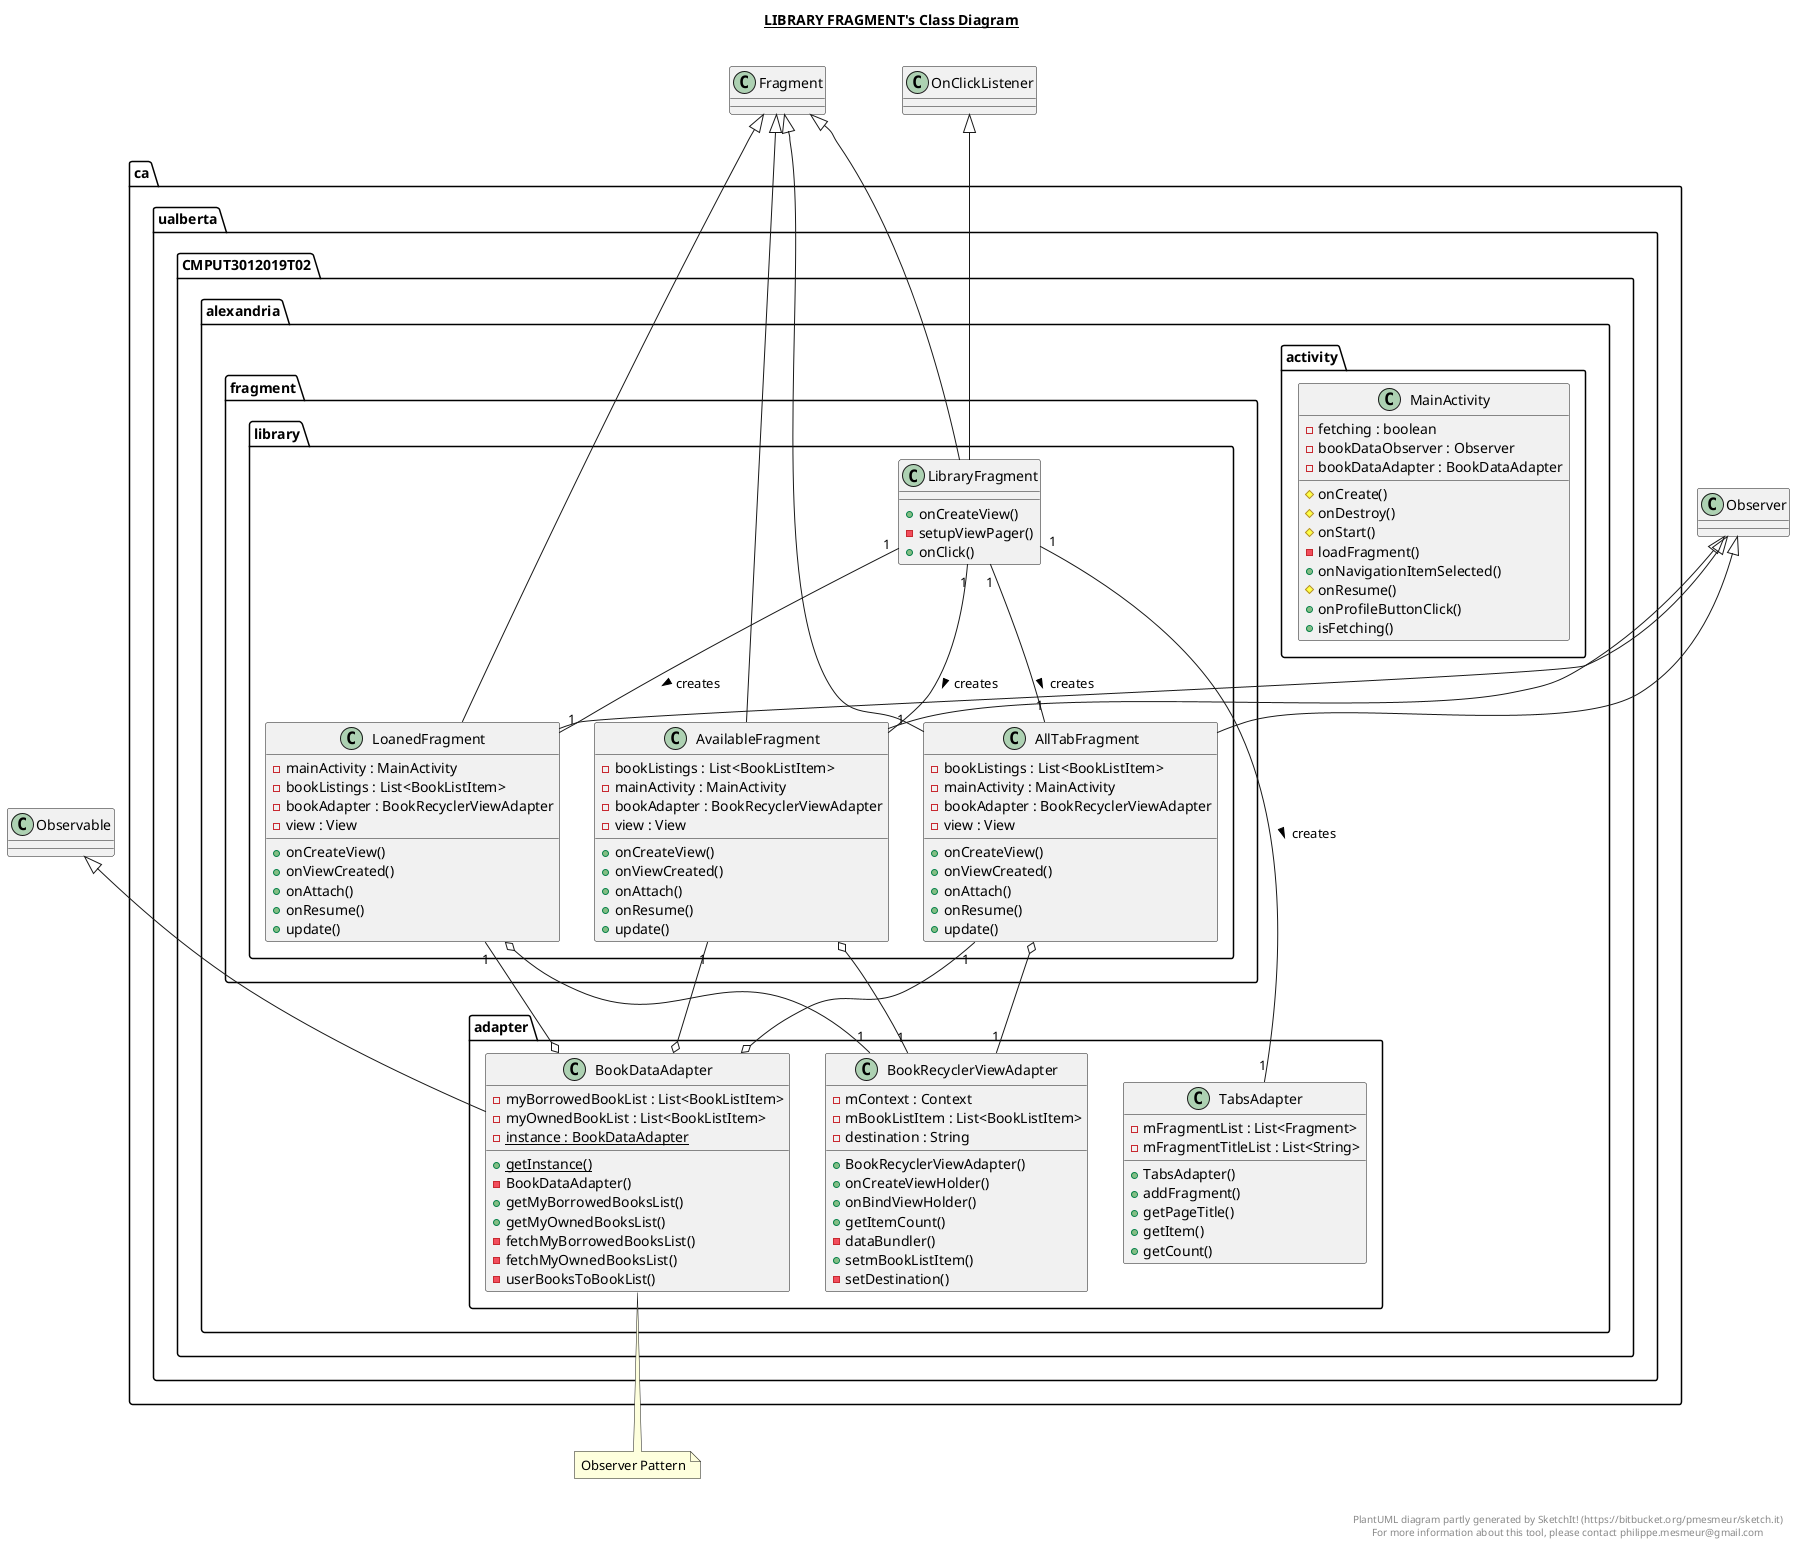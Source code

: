 @startuml

title __LIBRARY FRAGMENT's Class Diagram__\n

package ca.ualberta.CMPUT3012019T02.alexandria {
  package ca.ualberta.CMPUT3012019T02.alexandria.adapter {
    class TabsAdapter {
      - mFragmentList : List<Fragment>
      - mFragmentTitleList : List<String>
      + TabsAdapter()
      + addFragment()
      + getPageTitle()
      + getItem()
      + getCount()
    }
  }
}


package ca.ualberta.CMPUT3012019T02.alexandria {
  package ca.ualberta.CMPUT3012019T02.alexandria.adapter {
    class BookDataAdapter {
      - myBorrowedBookList : List<BookListItem>
      - myOwnedBookList : List<BookListItem>
      {static} - instance : BookDataAdapter
      {static} + getInstance()
      - BookDataAdapter()
      + getMyBorrowedBooksList()
      + getMyOwnedBooksList()
      - fetchMyBorrowedBooksList()
      - fetchMyOwnedBooksList()
      - userBooksToBookList()
    }
  }
}


package ca.ualberta.CMPUT3012019T02.alexandria {
  package ca.ualberta.CMPUT3012019T02.alexandria.adapter {
    class BookRecyclerViewAdapter {
      - mContext : Context
      - mBookListItem : List<BookListItem>
      - destination : String
      + BookRecyclerViewAdapter()
      + onCreateViewHolder()
      + onBindViewHolder()
      + getItemCount()
      - dataBundler()
      + setmBookListItem()
      - setDestination()
    }
  }
}


package ca.ualberta.CMPUT3012019T02.alexandria {
  package ca.ualberta.CMPUT3012019T02.alexandria.activity {
    class MainActivity {
      - fetching : boolean
      - bookDataObserver : Observer
      - bookDataAdapter : BookDataAdapter
      # onCreate()
      # onDestroy()
      # onStart()
      - loadFragment()
      + onNavigationItemSelected()
      # onResume()
      + onProfileButtonClick()
      + isFetching()
    }
  }
}


package ca.ualberta.CMPUT3012019T02.alexandria {
  package ca.ualberta.CMPUT3012019T02.alexandria.fragment {
    package ca.ualberta.CMPUT3012019T02.alexandria.fragment.library {
      class AllTabFragment {
        - bookListings : List<BookListItem>
        - mainActivity : MainActivity
        - bookAdapter : BookRecyclerViewAdapter
        - view : View
        + onCreateView()
        + onViewCreated()
        + onAttach()
        + onResume()
        + update()
      }
    }
  }
}


package ca.ualberta.CMPUT3012019T02.alexandria {
  package ca.ualberta.CMPUT3012019T02.alexandria.fragment {
    package ca.ualberta.CMPUT3012019T02.alexandria.fragment.library {
      class AvailableFragment {
        - bookListings : List<BookListItem>
        - mainActivity : MainActivity
        - bookAdapter : BookRecyclerViewAdapter
        - view : View
        + onCreateView()
        + onViewCreated()
        + onAttach()
        + onResume()
        + update()
      }
    }
  }
}


package ca.ualberta.CMPUT3012019T02.alexandria {
  package ca.ualberta.CMPUT3012019T02.alexandria.fragment {
    package ca.ualberta.CMPUT3012019T02.alexandria.fragment.library {
      class LibraryFragment {
        + onCreateView()
        - setupViewPager()
        + onClick()
      }
    }
  }
}


package ca.ualberta.CMPUT3012019T02.alexandria {
  package ca.ualberta.CMPUT3012019T02.alexandria.fragment {
    package ca.ualberta.CMPUT3012019T02.alexandria.fragment.library {
      class LoanedFragment {
        - mainActivity : MainActivity
        - bookListings : List<BookListItem>
        - bookAdapter : BookRecyclerViewAdapter
        - view : View
        + onCreateView()
        + onViewCreated()
        + onAttach()
        + onResume()
        + update()
      }
    }
  }
}

note bottom of BookDataAdapter
  Observer Pattern
end note

AllTabFragment -up-|> Observer
AllTabFragment -up-|> Fragment
AllTabFragment o-- "1" BookRecyclerViewAdapter
AvailableFragment -up-|> Observer
AvailableFragment -up-|> Fragment
AvailableFragment o-- "1" BookRecyclerViewAdapter
LibraryFragment -up-|> OnClickListener
LibraryFragment -up-|> Fragment
LibraryFragment "1" -- "1" AllTabFragment : creates >
LibraryFragment "1" -- "1" AvailableFragment : creates >
LibraryFragment "1" -- "1" LoanedFragment : creates >
LoanedFragment -up-|> Observer
LoanedFragment -up-|> Fragment
LoanedFragment o-- "1" BookRecyclerViewAdapter
BookDataAdapter o-up- "1" AvailableFragment
BookDataAdapter o-up- "1" LoanedFragment
BookDataAdapter o-up- "1" AllTabFragment
BookDataAdapter -up-|> Observable
LibraryFragment "1" -- "1" TabsAdapter : creates >




right footer


  PlantUML diagram partly generated by SketchIt! (https://bitbucket.org/pmesmeur/sketch.it)
  For more information about this tool, please contact philippe.mesmeur@gmail.com
endfooter

@enduml
